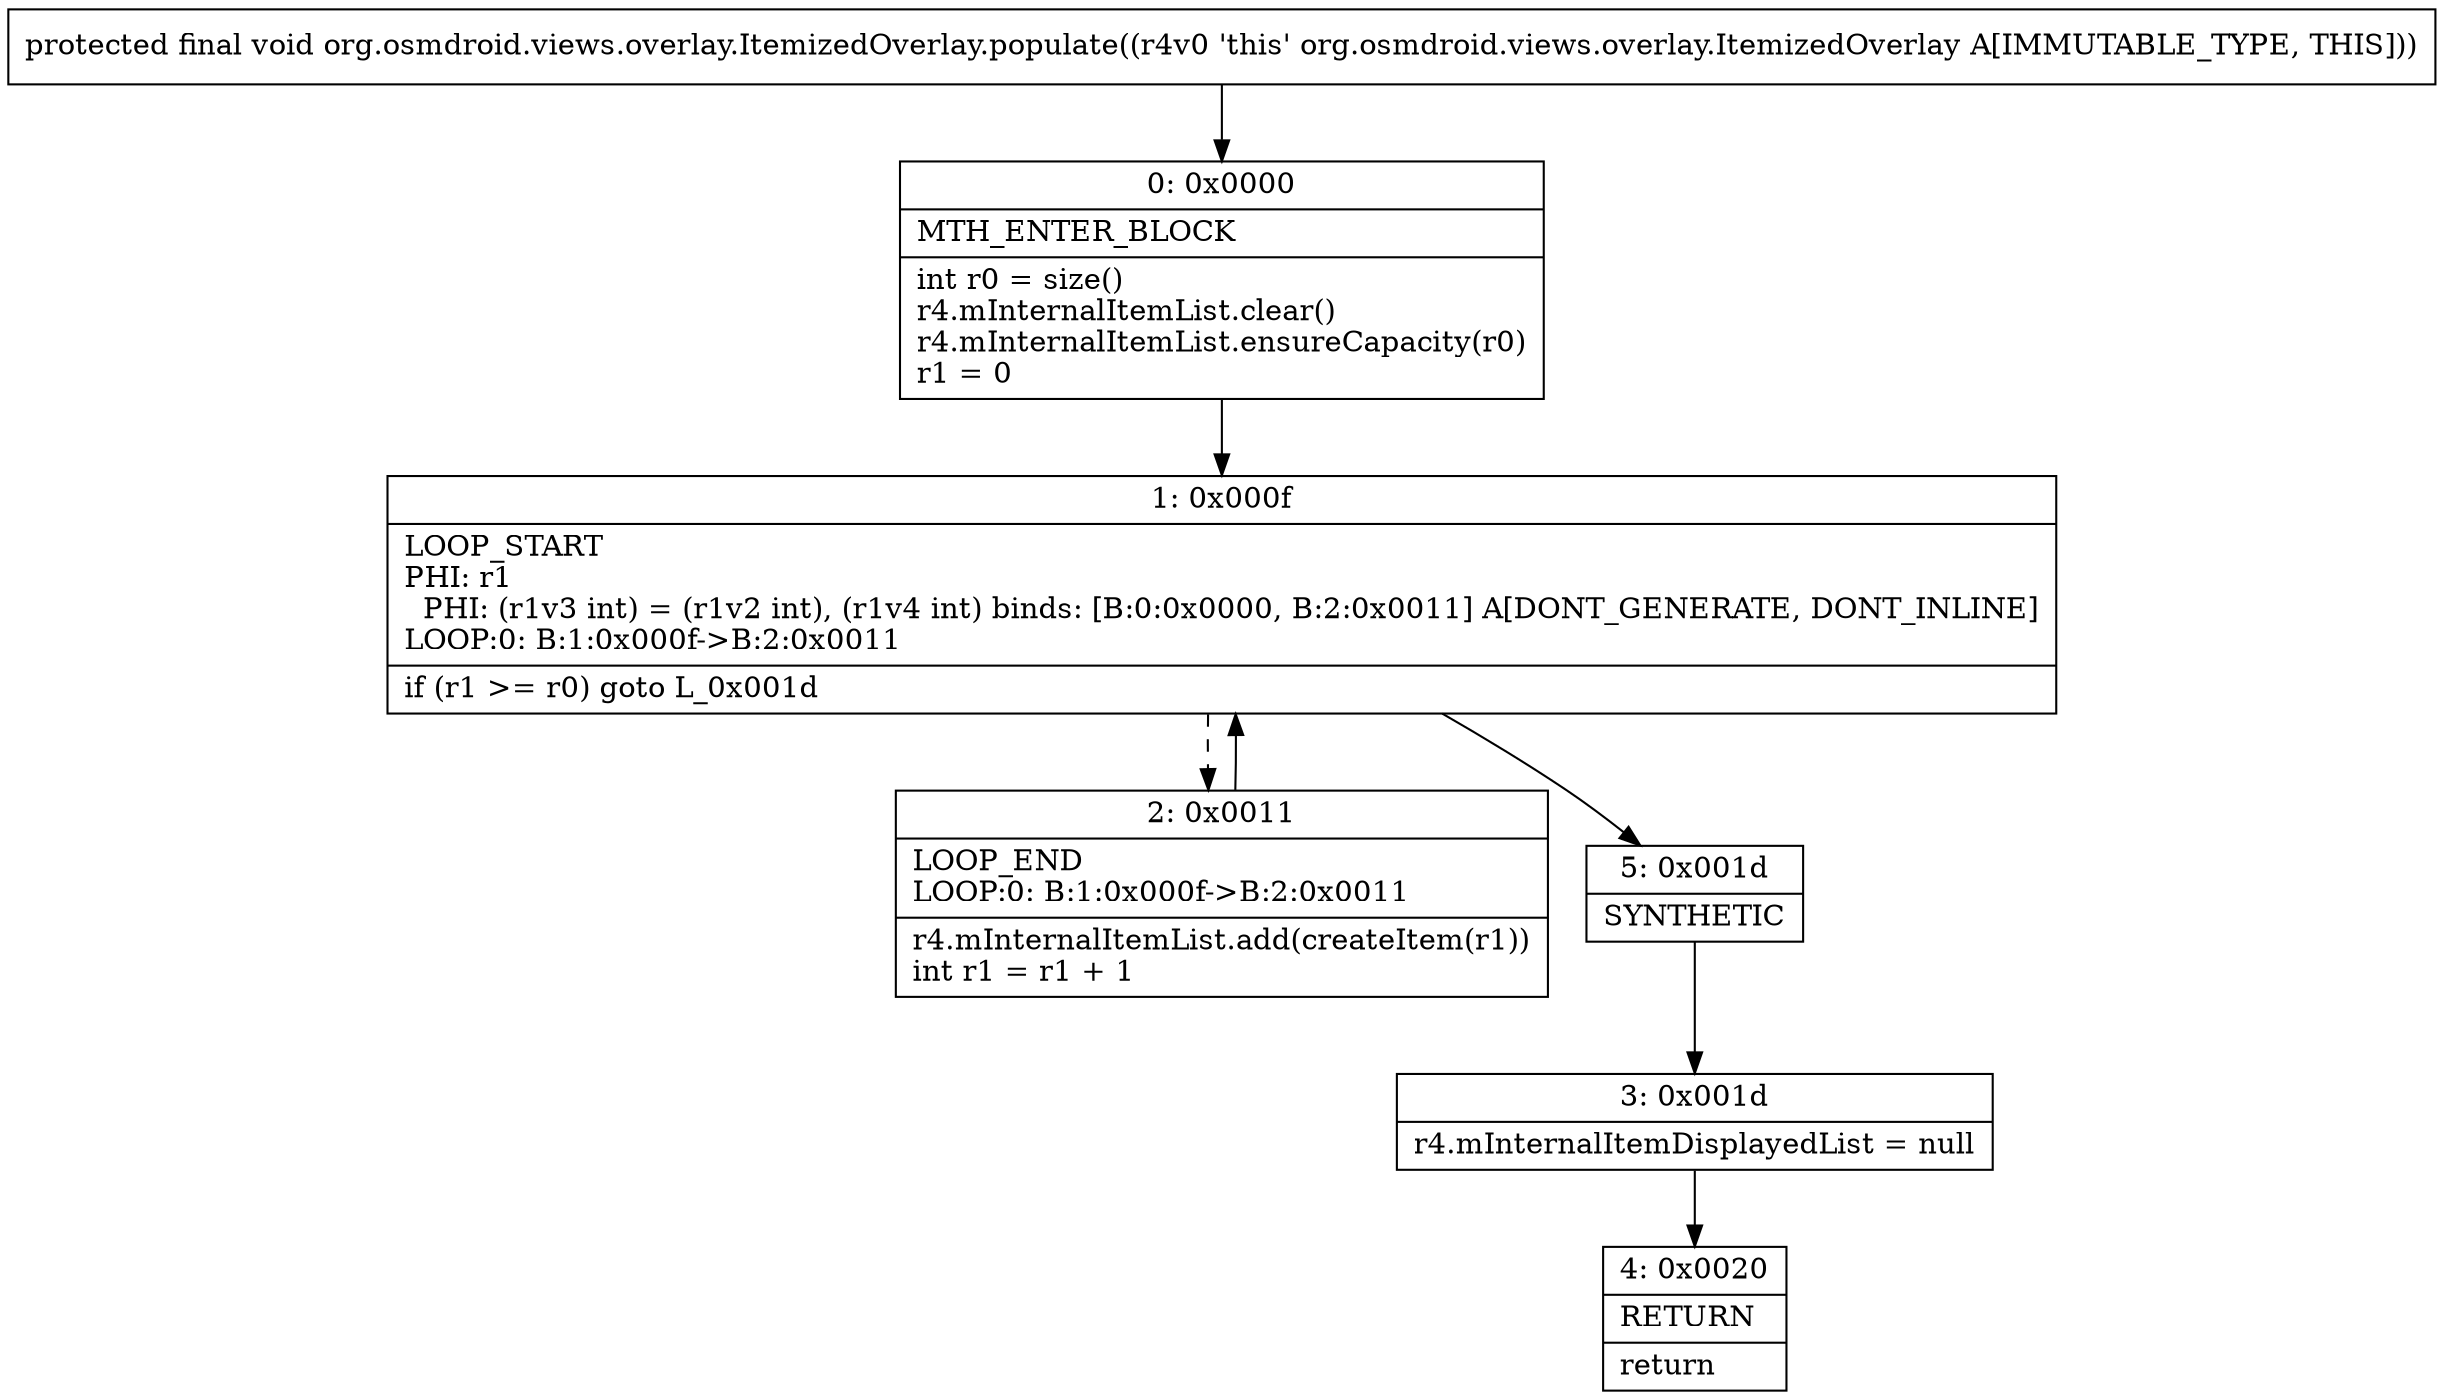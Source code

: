 digraph "CFG fororg.osmdroid.views.overlay.ItemizedOverlay.populate()V" {
Node_0 [shape=record,label="{0\:\ 0x0000|MTH_ENTER_BLOCK\l|int r0 = size()\lr4.mInternalItemList.clear()\lr4.mInternalItemList.ensureCapacity(r0)\lr1 = 0\l}"];
Node_1 [shape=record,label="{1\:\ 0x000f|LOOP_START\lPHI: r1 \l  PHI: (r1v3 int) = (r1v2 int), (r1v4 int) binds: [B:0:0x0000, B:2:0x0011] A[DONT_GENERATE, DONT_INLINE]\lLOOP:0: B:1:0x000f\-\>B:2:0x0011\l|if (r1 \>= r0) goto L_0x001d\l}"];
Node_2 [shape=record,label="{2\:\ 0x0011|LOOP_END\lLOOP:0: B:1:0x000f\-\>B:2:0x0011\l|r4.mInternalItemList.add(createItem(r1))\lint r1 = r1 + 1\l}"];
Node_3 [shape=record,label="{3\:\ 0x001d|r4.mInternalItemDisplayedList = null\l}"];
Node_4 [shape=record,label="{4\:\ 0x0020|RETURN\l|return\l}"];
Node_5 [shape=record,label="{5\:\ 0x001d|SYNTHETIC\l}"];
MethodNode[shape=record,label="{protected final void org.osmdroid.views.overlay.ItemizedOverlay.populate((r4v0 'this' org.osmdroid.views.overlay.ItemizedOverlay A[IMMUTABLE_TYPE, THIS])) }"];
MethodNode -> Node_0;
Node_0 -> Node_1;
Node_1 -> Node_2[style=dashed];
Node_1 -> Node_5;
Node_2 -> Node_1;
Node_3 -> Node_4;
Node_5 -> Node_3;
}

